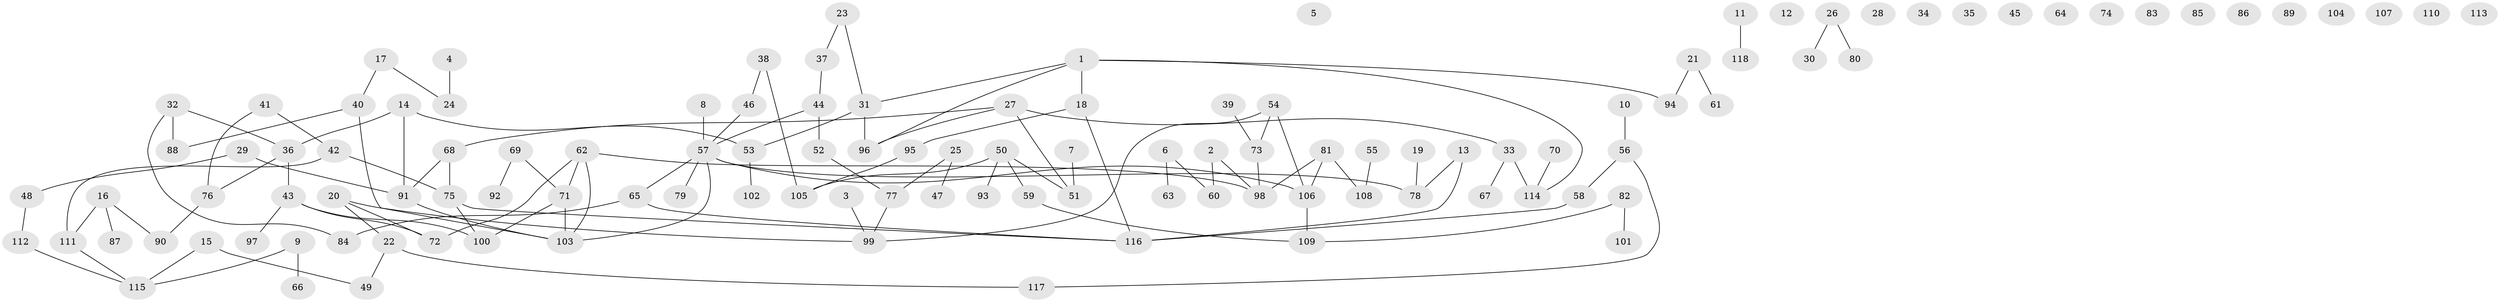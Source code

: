 // Generated by graph-tools (version 1.1) at 2025/49/03/09/25 03:49:13]
// undirected, 118 vertices, 124 edges
graph export_dot {
graph [start="1"]
  node [color=gray90,style=filled];
  1;
  2;
  3;
  4;
  5;
  6;
  7;
  8;
  9;
  10;
  11;
  12;
  13;
  14;
  15;
  16;
  17;
  18;
  19;
  20;
  21;
  22;
  23;
  24;
  25;
  26;
  27;
  28;
  29;
  30;
  31;
  32;
  33;
  34;
  35;
  36;
  37;
  38;
  39;
  40;
  41;
  42;
  43;
  44;
  45;
  46;
  47;
  48;
  49;
  50;
  51;
  52;
  53;
  54;
  55;
  56;
  57;
  58;
  59;
  60;
  61;
  62;
  63;
  64;
  65;
  66;
  67;
  68;
  69;
  70;
  71;
  72;
  73;
  74;
  75;
  76;
  77;
  78;
  79;
  80;
  81;
  82;
  83;
  84;
  85;
  86;
  87;
  88;
  89;
  90;
  91;
  92;
  93;
  94;
  95;
  96;
  97;
  98;
  99;
  100;
  101;
  102;
  103;
  104;
  105;
  106;
  107;
  108;
  109;
  110;
  111;
  112;
  113;
  114;
  115;
  116;
  117;
  118;
  1 -- 18;
  1 -- 31;
  1 -- 94;
  1 -- 96;
  1 -- 114;
  2 -- 60;
  2 -- 98;
  3 -- 99;
  4 -- 24;
  6 -- 60;
  6 -- 63;
  7 -- 51;
  8 -- 57;
  9 -- 66;
  9 -- 115;
  10 -- 56;
  11 -- 118;
  13 -- 78;
  13 -- 116;
  14 -- 36;
  14 -- 53;
  14 -- 91;
  15 -- 49;
  15 -- 115;
  16 -- 87;
  16 -- 90;
  16 -- 111;
  17 -- 24;
  17 -- 40;
  18 -- 95;
  18 -- 116;
  19 -- 78;
  20 -- 22;
  20 -- 72;
  20 -- 99;
  21 -- 61;
  21 -- 94;
  22 -- 49;
  22 -- 117;
  23 -- 31;
  23 -- 37;
  25 -- 47;
  25 -- 77;
  26 -- 30;
  26 -- 80;
  27 -- 33;
  27 -- 51;
  27 -- 68;
  27 -- 96;
  29 -- 48;
  29 -- 91;
  31 -- 53;
  31 -- 96;
  32 -- 36;
  32 -- 84;
  32 -- 88;
  33 -- 67;
  33 -- 114;
  36 -- 43;
  36 -- 76;
  37 -- 44;
  38 -- 46;
  38 -- 105;
  39 -- 73;
  40 -- 88;
  40 -- 103;
  41 -- 42;
  41 -- 76;
  42 -- 75;
  42 -- 111;
  43 -- 72;
  43 -- 97;
  43 -- 100;
  44 -- 52;
  44 -- 57;
  46 -- 57;
  48 -- 112;
  50 -- 51;
  50 -- 59;
  50 -- 93;
  50 -- 105;
  52 -- 77;
  53 -- 102;
  54 -- 73;
  54 -- 99;
  54 -- 106;
  55 -- 108;
  56 -- 58;
  56 -- 117;
  57 -- 65;
  57 -- 78;
  57 -- 79;
  57 -- 103;
  57 -- 106;
  58 -- 116;
  59 -- 109;
  62 -- 71;
  62 -- 72;
  62 -- 98;
  62 -- 103;
  65 -- 84;
  65 -- 116;
  68 -- 75;
  68 -- 91;
  69 -- 71;
  69 -- 92;
  70 -- 114;
  71 -- 100;
  71 -- 103;
  73 -- 98;
  75 -- 100;
  75 -- 116;
  76 -- 90;
  77 -- 99;
  81 -- 98;
  81 -- 106;
  81 -- 108;
  82 -- 101;
  82 -- 109;
  91 -- 103;
  95 -- 105;
  106 -- 109;
  111 -- 115;
  112 -- 115;
}
